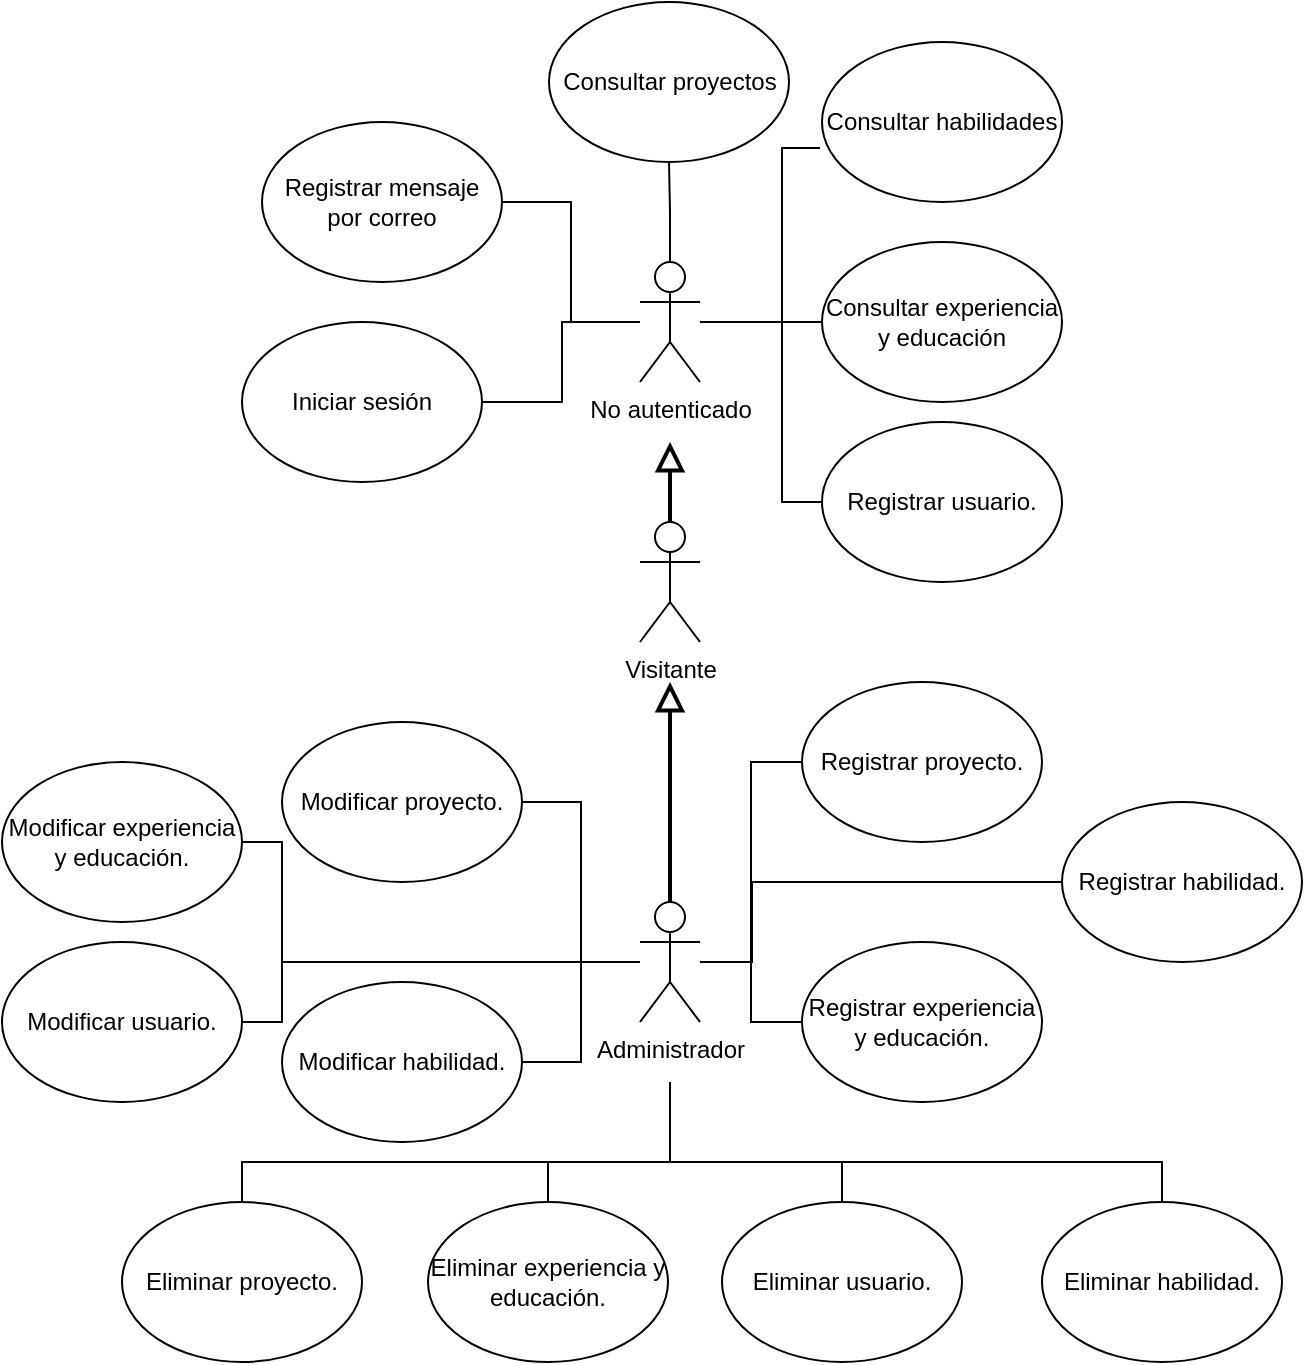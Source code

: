 <mxfile version="27.1.6">
  <diagram name="Página-1" id="TtSRWWI0DJAhSEmeBF82">
    <mxGraphModel dx="1426" dy="783" grid="1" gridSize="10" guides="1" tooltips="1" connect="1" arrows="1" fold="1" page="1" pageScale="1" pageWidth="827" pageHeight="1169" math="0" shadow="0">
      <root>
        <mxCell id="0" />
        <mxCell id="1" parent="0" />
        <mxCell id="oMXzvevMvstZdU8vUpr7-19" style="edgeStyle=orthogonalEdgeStyle;rounded=0;orthogonalLoop=1;jettySize=auto;html=1;endArrow=none;startFill=0;" edge="1" parent="1" source="oMXzvevMvstZdU8vUpr7-1" target="oMXzvevMvstZdU8vUpr7-15">
          <mxGeometry relative="1" as="geometry" />
        </mxCell>
        <mxCell id="oMXzvevMvstZdU8vUpr7-20" style="edgeStyle=orthogonalEdgeStyle;rounded=0;orthogonalLoop=1;jettySize=auto;html=1;endArrow=none;startFill=0;" edge="1" parent="1" source="oMXzvevMvstZdU8vUpr7-1" target="oMXzvevMvstZdU8vUpr7-18">
          <mxGeometry relative="1" as="geometry">
            <Array as="points">
              <mxPoint x="470" y="170" />
              <mxPoint x="470" y="260" />
            </Array>
          </mxGeometry>
        </mxCell>
        <mxCell id="oMXzvevMvstZdU8vUpr7-22" style="edgeStyle=orthogonalEdgeStyle;rounded=0;orthogonalLoop=1;jettySize=auto;html=1;endArrow=none;startFill=0;" edge="1" parent="1" source="oMXzvevMvstZdU8vUpr7-1" target="oMXzvevMvstZdU8vUpr7-13">
          <mxGeometry relative="1" as="geometry" />
        </mxCell>
        <mxCell id="oMXzvevMvstZdU8vUpr7-23" style="edgeStyle=orthogonalEdgeStyle;rounded=0;orthogonalLoop=1;jettySize=auto;html=1;entryX=1;entryY=0.5;entryDx=0;entryDy=0;endArrow=none;startFill=0;" edge="1" parent="1" source="oMXzvevMvstZdU8vUpr7-1" target="oMXzvevMvstZdU8vUpr7-16">
          <mxGeometry relative="1" as="geometry" />
        </mxCell>
        <mxCell id="oMXzvevMvstZdU8vUpr7-25" style="edgeStyle=orthogonalEdgeStyle;rounded=0;orthogonalLoop=1;jettySize=auto;html=1;entryX=1;entryY=0.5;entryDx=0;entryDy=0;endArrow=none;startFill=0;" edge="1" parent="1" source="oMXzvevMvstZdU8vUpr7-1" target="oMXzvevMvstZdU8vUpr7-17">
          <mxGeometry relative="1" as="geometry">
            <Array as="points">
              <mxPoint x="360" y="170" />
              <mxPoint x="360" y="210" />
            </Array>
          </mxGeometry>
        </mxCell>
        <mxCell id="oMXzvevMvstZdU8vUpr7-1" value="No autenticado" style="shape=umlActor;verticalLabelPosition=bottom;verticalAlign=top;html=1;outlineConnect=0;" vertex="1" parent="1">
          <mxGeometry x="399" y="140" width="30" height="60" as="geometry" />
        </mxCell>
        <mxCell id="oMXzvevMvstZdU8vUpr7-11" style="edgeStyle=orthogonalEdgeStyle;rounded=0;orthogonalLoop=1;jettySize=auto;html=1;endArrow=block;endFill=0;strokeWidth=2;endSize=10;" edge="1" parent="1" source="oMXzvevMvstZdU8vUpr7-2">
          <mxGeometry relative="1" as="geometry">
            <mxPoint x="414" y="230" as="targetPoint" />
          </mxGeometry>
        </mxCell>
        <mxCell id="oMXzvevMvstZdU8vUpr7-2" value="Visitante" style="shape=umlActor;verticalLabelPosition=bottom;verticalAlign=top;html=1;outlineConnect=0;" vertex="1" parent="1">
          <mxGeometry x="399" y="270" width="30" height="60" as="geometry" />
        </mxCell>
        <mxCell id="oMXzvevMvstZdU8vUpr7-12" style="edgeStyle=orthogonalEdgeStyle;rounded=0;orthogonalLoop=1;jettySize=auto;html=1;endArrow=block;endFill=0;endSize=10;strokeWidth=2;" edge="1" parent="1" source="oMXzvevMvstZdU8vUpr7-3">
          <mxGeometry relative="1" as="geometry">
            <mxPoint x="414" y="350" as="targetPoint" />
          </mxGeometry>
        </mxCell>
        <mxCell id="oMXzvevMvstZdU8vUpr7-29" style="edgeStyle=orthogonalEdgeStyle;rounded=0;orthogonalLoop=1;jettySize=auto;html=1;endArrow=none;startFill=0;" edge="1" parent="1" source="oMXzvevMvstZdU8vUpr7-3" target="oMXzvevMvstZdU8vUpr7-27">
          <mxGeometry relative="1" as="geometry" />
        </mxCell>
        <mxCell id="oMXzvevMvstZdU8vUpr7-30" style="edgeStyle=orthogonalEdgeStyle;rounded=0;orthogonalLoop=1;jettySize=auto;html=1;entryX=0;entryY=0.5;entryDx=0;entryDy=0;endArrow=none;startFill=0;" edge="1" parent="1" source="oMXzvevMvstZdU8vUpr7-3" target="oMXzvevMvstZdU8vUpr7-26">
          <mxGeometry relative="1" as="geometry" />
        </mxCell>
        <mxCell id="oMXzvevMvstZdU8vUpr7-31" style="edgeStyle=orthogonalEdgeStyle;rounded=0;orthogonalLoop=1;jettySize=auto;html=1;entryX=0;entryY=0.5;entryDx=0;entryDy=0;endArrow=none;startFill=0;" edge="1" parent="1" target="oMXzvevMvstZdU8vUpr7-28">
          <mxGeometry relative="1" as="geometry">
            <mxPoint x="434" y="490" as="sourcePoint" />
            <mxPoint x="580" y="470" as="targetPoint" />
            <Array as="points">
              <mxPoint x="455" y="490" />
              <mxPoint x="455" y="450" />
            </Array>
          </mxGeometry>
        </mxCell>
        <mxCell id="oMXzvevMvstZdU8vUpr7-36" style="edgeStyle=orthogonalEdgeStyle;rounded=0;orthogonalLoop=1;jettySize=auto;html=1;entryX=1;entryY=0.5;entryDx=0;entryDy=0;endArrow=none;startFill=0;" edge="1" parent="1" source="oMXzvevMvstZdU8vUpr7-3" target="oMXzvevMvstZdU8vUpr7-32">
          <mxGeometry relative="1" as="geometry" />
        </mxCell>
        <mxCell id="oMXzvevMvstZdU8vUpr7-37" style="edgeStyle=orthogonalEdgeStyle;rounded=0;orthogonalLoop=1;jettySize=auto;html=1;endArrow=none;startFill=0;" edge="1" parent="1" source="oMXzvevMvstZdU8vUpr7-3" target="oMXzvevMvstZdU8vUpr7-33">
          <mxGeometry relative="1" as="geometry" />
        </mxCell>
        <mxCell id="oMXzvevMvstZdU8vUpr7-38" style="edgeStyle=orthogonalEdgeStyle;rounded=0;orthogonalLoop=1;jettySize=auto;html=1;endArrow=none;startFill=0;" edge="1" parent="1" source="oMXzvevMvstZdU8vUpr7-3" target="oMXzvevMvstZdU8vUpr7-34">
          <mxGeometry relative="1" as="geometry">
            <Array as="points">
              <mxPoint x="220" y="490" />
              <mxPoint x="220" y="430" />
            </Array>
          </mxGeometry>
        </mxCell>
        <mxCell id="oMXzvevMvstZdU8vUpr7-39" style="edgeStyle=orthogonalEdgeStyle;rounded=0;orthogonalLoop=1;jettySize=auto;html=1;endArrow=none;startFill=0;" edge="1" parent="1" source="oMXzvevMvstZdU8vUpr7-3" target="oMXzvevMvstZdU8vUpr7-35">
          <mxGeometry relative="1" as="geometry">
            <Array as="points">
              <mxPoint x="220" y="490" />
              <mxPoint x="220" y="520" />
            </Array>
          </mxGeometry>
        </mxCell>
        <mxCell id="oMXzvevMvstZdU8vUpr7-45" style="edgeStyle=orthogonalEdgeStyle;rounded=0;orthogonalLoop=1;jettySize=auto;html=1;endArrow=none;startFill=0;" edge="1" parent="1" target="oMXzvevMvstZdU8vUpr7-40">
          <mxGeometry relative="1" as="geometry">
            <mxPoint x="414" y="550" as="sourcePoint" />
            <Array as="points">
              <mxPoint x="414" y="590" />
              <mxPoint x="200" y="590" />
            </Array>
          </mxGeometry>
        </mxCell>
        <mxCell id="oMXzvevMvstZdU8vUpr7-46" style="edgeStyle=orthogonalEdgeStyle;rounded=0;orthogonalLoop=1;jettySize=auto;html=1;endArrow=none;startFill=0;" edge="1" parent="1" target="oMXzvevMvstZdU8vUpr7-41">
          <mxGeometry relative="1" as="geometry">
            <mxPoint x="414" y="550" as="sourcePoint" />
            <Array as="points">
              <mxPoint x="414" y="590" />
              <mxPoint x="353" y="590" />
            </Array>
          </mxGeometry>
        </mxCell>
        <mxCell id="oMXzvevMvstZdU8vUpr7-47" style="edgeStyle=orthogonalEdgeStyle;rounded=0;orthogonalLoop=1;jettySize=auto;html=1;endArrow=none;startFill=0;" edge="1" parent="1" target="oMXzvevMvstZdU8vUpr7-43">
          <mxGeometry relative="1" as="geometry">
            <mxPoint x="414" y="550" as="sourcePoint" />
            <Array as="points">
              <mxPoint x="414" y="590" />
              <mxPoint x="500" y="590" />
            </Array>
          </mxGeometry>
        </mxCell>
        <mxCell id="oMXzvevMvstZdU8vUpr7-48" style="edgeStyle=orthogonalEdgeStyle;rounded=0;orthogonalLoop=1;jettySize=auto;html=1;endArrow=none;startFill=0;" edge="1" parent="1" target="oMXzvevMvstZdU8vUpr7-44">
          <mxGeometry relative="1" as="geometry">
            <mxPoint x="414" y="550" as="sourcePoint" />
            <Array as="points">
              <mxPoint x="414" y="590" />
              <mxPoint x="660" y="590" />
            </Array>
          </mxGeometry>
        </mxCell>
        <mxCell id="oMXzvevMvstZdU8vUpr7-3" value="Administrador" style="shape=umlActor;verticalLabelPosition=bottom;verticalAlign=top;html=1;outlineConnect=0;" vertex="1" parent="1">
          <mxGeometry x="399" y="460" width="30" height="60" as="geometry" />
        </mxCell>
        <mxCell id="oMXzvevMvstZdU8vUpr7-13" value="Consultar proyectos" style="ellipse;whiteSpace=wrap;html=1;" vertex="1" parent="1">
          <mxGeometry x="353.5" y="10" width="120" height="80" as="geometry" />
        </mxCell>
        <mxCell id="oMXzvevMvstZdU8vUpr7-14" value="Consultar habilidades" style="ellipse;whiteSpace=wrap;html=1;" vertex="1" parent="1">
          <mxGeometry x="490" y="30" width="120" height="80" as="geometry" />
        </mxCell>
        <mxCell id="oMXzvevMvstZdU8vUpr7-15" value="Consultar experiencia y educación" style="ellipse;whiteSpace=wrap;html=1;" vertex="1" parent="1">
          <mxGeometry x="490" y="130" width="120" height="80" as="geometry" />
        </mxCell>
        <mxCell id="oMXzvevMvstZdU8vUpr7-16" value="Registrar mensaje por correo" style="ellipse;whiteSpace=wrap;html=1;" vertex="1" parent="1">
          <mxGeometry x="210" y="70" width="120" height="80" as="geometry" />
        </mxCell>
        <mxCell id="oMXzvevMvstZdU8vUpr7-17" value="Iniciar sesión" style="ellipse;whiteSpace=wrap;html=1;" vertex="1" parent="1">
          <mxGeometry x="200" y="170" width="120" height="80" as="geometry" />
        </mxCell>
        <mxCell id="oMXzvevMvstZdU8vUpr7-18" value="Registrar usuario." style="ellipse;whiteSpace=wrap;html=1;" vertex="1" parent="1">
          <mxGeometry x="490" y="220" width="120" height="80" as="geometry" />
        </mxCell>
        <mxCell id="oMXzvevMvstZdU8vUpr7-21" style="edgeStyle=orthogonalEdgeStyle;rounded=0;orthogonalLoop=1;jettySize=auto;html=1;entryX=-0.008;entryY=0.663;entryDx=0;entryDy=0;entryPerimeter=0;endArrow=none;startFill=0;" edge="1" parent="1" source="oMXzvevMvstZdU8vUpr7-1" target="oMXzvevMvstZdU8vUpr7-14">
          <mxGeometry relative="1" as="geometry">
            <Array as="points">
              <mxPoint x="470" y="170" />
              <mxPoint x="470" y="83" />
            </Array>
          </mxGeometry>
        </mxCell>
        <mxCell id="oMXzvevMvstZdU8vUpr7-26" value="Registrar proyecto." style="ellipse;whiteSpace=wrap;html=1;" vertex="1" parent="1">
          <mxGeometry x="480" y="350" width="120" height="80" as="geometry" />
        </mxCell>
        <mxCell id="oMXzvevMvstZdU8vUpr7-27" value="Registrar experiencia y educación." style="ellipse;whiteSpace=wrap;html=1;" vertex="1" parent="1">
          <mxGeometry x="480" y="480" width="120" height="80" as="geometry" />
        </mxCell>
        <mxCell id="oMXzvevMvstZdU8vUpr7-28" value="Registrar habilidad." style="ellipse;whiteSpace=wrap;html=1;" vertex="1" parent="1">
          <mxGeometry x="610" y="410" width="120" height="80" as="geometry" />
        </mxCell>
        <mxCell id="oMXzvevMvstZdU8vUpr7-32" value="Modificar proyecto." style="ellipse;whiteSpace=wrap;html=1;" vertex="1" parent="1">
          <mxGeometry x="220" y="370" width="120" height="80" as="geometry" />
        </mxCell>
        <mxCell id="oMXzvevMvstZdU8vUpr7-33" value="Modificar habilidad." style="ellipse;whiteSpace=wrap;html=1;" vertex="1" parent="1">
          <mxGeometry x="220" y="500" width="120" height="80" as="geometry" />
        </mxCell>
        <mxCell id="oMXzvevMvstZdU8vUpr7-34" value="Modificar experiencia y educación." style="ellipse;whiteSpace=wrap;html=1;" vertex="1" parent="1">
          <mxGeometry x="80" y="390" width="120" height="80" as="geometry" />
        </mxCell>
        <mxCell id="oMXzvevMvstZdU8vUpr7-35" value="Modificar usuario." style="ellipse;whiteSpace=wrap;html=1;" vertex="1" parent="1">
          <mxGeometry x="80" y="480" width="120" height="80" as="geometry" />
        </mxCell>
        <mxCell id="oMXzvevMvstZdU8vUpr7-40" value="Eliminar proyecto." style="ellipse;whiteSpace=wrap;html=1;" vertex="1" parent="1">
          <mxGeometry x="140" y="610" width="120" height="80" as="geometry" />
        </mxCell>
        <mxCell id="oMXzvevMvstZdU8vUpr7-41" value="Eliminar experiencia y educación." style="ellipse;whiteSpace=wrap;html=1;" vertex="1" parent="1">
          <mxGeometry x="293" y="610" width="120" height="80" as="geometry" />
        </mxCell>
        <mxCell id="oMXzvevMvstZdU8vUpr7-43" value="Eliminar usuario." style="ellipse;whiteSpace=wrap;html=1;" vertex="1" parent="1">
          <mxGeometry x="440" y="610" width="120" height="80" as="geometry" />
        </mxCell>
        <mxCell id="oMXzvevMvstZdU8vUpr7-44" value="Eliminar habilidad." style="ellipse;whiteSpace=wrap;html=1;" vertex="1" parent="1">
          <mxGeometry x="600" y="610" width="120" height="80" as="geometry" />
        </mxCell>
      </root>
    </mxGraphModel>
  </diagram>
</mxfile>
